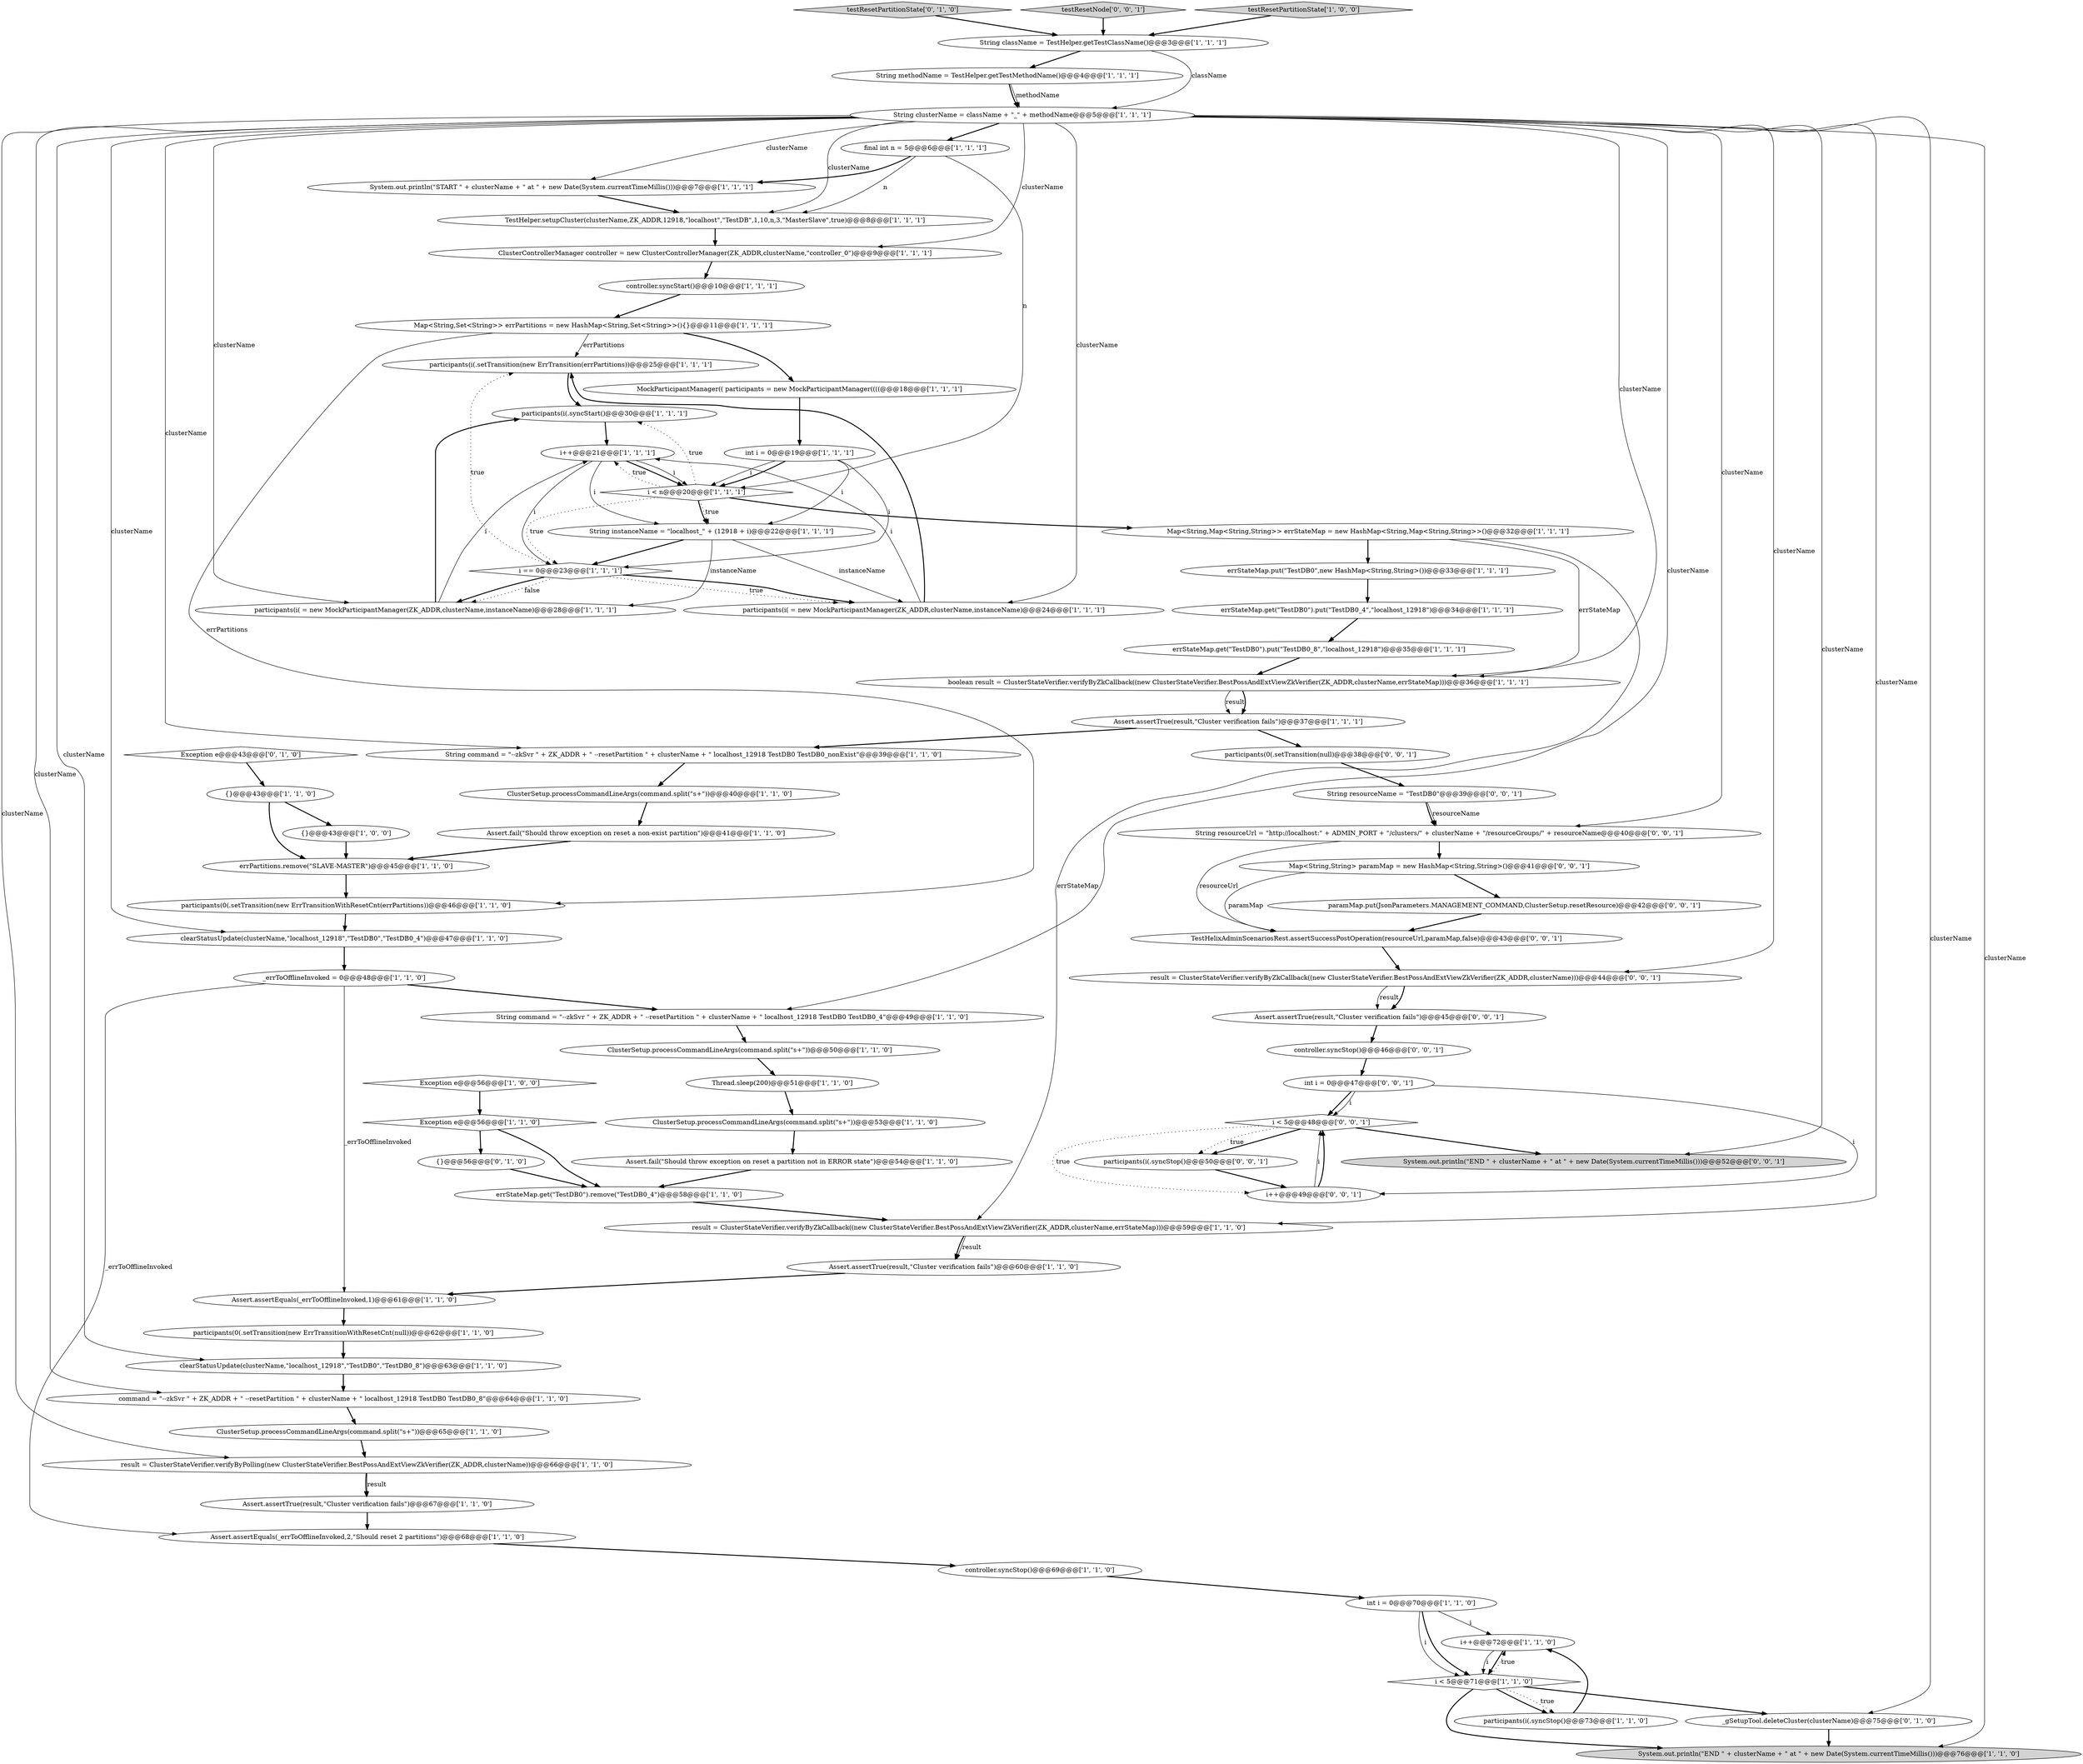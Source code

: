digraph {
20 [style = filled, label = "String methodName = TestHelper.getTestMethodName()@@@4@@@['1', '1', '1']", fillcolor = white, shape = ellipse image = "AAA0AAABBB1BBB"];
54 [style = filled, label = "ClusterSetup.processCommandLineArgs(command.split(\"\s+\"))@@@50@@@['1', '1', '0']", fillcolor = white, shape = ellipse image = "AAA0AAABBB1BBB"];
35 [style = filled, label = "Assert.assertTrue(result,\"Cluster verification fails\")@@@67@@@['1', '1', '0']", fillcolor = white, shape = ellipse image = "AAA0AAABBB1BBB"];
36 [style = filled, label = "{}@@@43@@@['1', '1', '0']", fillcolor = white, shape = ellipse image = "AAA0AAABBB1BBB"];
26 [style = filled, label = "String command = \"--zkSvr \" + ZK_ADDR + \" --resetPartition \" + clusterName + \" localhost_12918 TestDB0 TestDB0_nonExist\"@@@39@@@['1', '1', '0']", fillcolor = white, shape = ellipse image = "AAA0AAABBB1BBB"];
42 [style = filled, label = "String instanceName = \"localhost_\" + (12918 + i)@@@22@@@['1', '1', '1']", fillcolor = white, shape = ellipse image = "AAA0AAABBB1BBB"];
47 [style = filled, label = "Assert.assertEquals(_errToOfflineInvoked,2,\"Should reset 2 partitions\")@@@68@@@['1', '1', '0']", fillcolor = white, shape = ellipse image = "AAA0AAABBB1BBB"];
61 [style = filled, label = "testResetPartitionState['0', '1', '0']", fillcolor = lightgray, shape = diamond image = "AAA0AAABBB2BBB"];
66 [style = filled, label = "testResetNode['0', '0', '1']", fillcolor = lightgray, shape = diamond image = "AAA0AAABBB3BBB"];
32 [style = filled, label = "Assert.assertEquals(_errToOfflineInvoked,1)@@@61@@@['1', '1', '0']", fillcolor = white, shape = ellipse image = "AAA0AAABBB1BBB"];
75 [style = filled, label = "controller.syncStop()@@@46@@@['0', '0', '1']", fillcolor = white, shape = ellipse image = "AAA0AAABBB3BBB"];
22 [style = filled, label = "Assert.assertTrue(result,\"Cluster verification fails\")@@@37@@@['1', '1', '1']", fillcolor = white, shape = ellipse image = "AAA0AAABBB1BBB"];
63 [style = filled, label = "i < 5@@@48@@@['0', '0', '1']", fillcolor = white, shape = diamond image = "AAA0AAABBB3BBB"];
6 [style = filled, label = "Map<String,Set<String>> errPartitions = new HashMap<String,Set<String>>(){}@@@11@@@['1', '1', '1']", fillcolor = white, shape = ellipse image = "AAA0AAABBB1BBB"];
27 [style = filled, label = "errPartitions.remove(\"SLAVE-MASTER\")@@@45@@@['1', '1', '0']", fillcolor = white, shape = ellipse image = "AAA0AAABBB1BBB"];
46 [style = filled, label = "command = \"--zkSvr \" + ZK_ADDR + \" --resetPartition \" + clusterName + \" localhost_12918 TestDB0 TestDB0_8\"@@@64@@@['1', '1', '0']", fillcolor = white, shape = ellipse image = "AAA0AAABBB1BBB"];
14 [style = filled, label = "ClusterSetup.processCommandLineArgs(command.split(\"\s+\"))@@@40@@@['1', '1', '0']", fillcolor = white, shape = ellipse image = "AAA0AAABBB1BBB"];
9 [style = filled, label = "clearStatusUpdate(clusterName,\"localhost_12918\",\"TestDB0\",\"TestDB0_8\")@@@63@@@['1', '1', '0']", fillcolor = white, shape = ellipse image = "AAA0AAABBB1BBB"];
2 [style = filled, label = "System.out.println(\"START \" + clusterName + \" at \" + new Date(System.currentTimeMillis()))@@@7@@@['1', '1', '1']", fillcolor = white, shape = ellipse image = "AAA0AAABBB1BBB"];
19 [style = filled, label = "testResetPartitionState['1', '0', '0']", fillcolor = lightgray, shape = diamond image = "AAA0AAABBB1BBB"];
21 [style = filled, label = "i == 0@@@23@@@['1', '1', '1']", fillcolor = white, shape = diamond image = "AAA0AAABBB1BBB"];
56 [style = filled, label = "String className = TestHelper.getTestClassName()@@@3@@@['1', '1', '1']", fillcolor = white, shape = ellipse image = "AAA0AAABBB1BBB"];
60 [style = filled, label = "Exception e@@@43@@@['0', '1', '0']", fillcolor = white, shape = diamond image = "AAA0AAABBB2BBB"];
41 [style = filled, label = "participants(0(.setTransition(new ErrTransitionWithResetCnt(errPartitions))@@@46@@@['1', '1', '0']", fillcolor = white, shape = ellipse image = "AAA0AAABBB1BBB"];
10 [style = filled, label = "String clusterName = className + \"_\" + methodName@@@5@@@['1', '1', '1']", fillcolor = white, shape = ellipse image = "AAA0AAABBB1BBB"];
40 [style = filled, label = "controller.syncStop()@@@69@@@['1', '1', '0']", fillcolor = white, shape = ellipse image = "AAA0AAABBB1BBB"];
55 [style = filled, label = "Assert.assertTrue(result,\"Cluster verification fails\")@@@60@@@['1', '1', '0']", fillcolor = white, shape = ellipse image = "AAA0AAABBB1BBB"];
59 [style = filled, label = "{}@@@56@@@['0', '1', '0']", fillcolor = white, shape = ellipse image = "AAA0AAABBB2BBB"];
0 [style = filled, label = "String command = \"--zkSvr \" + ZK_ADDR + \" --resetPartition \" + clusterName + \" localhost_12918 TestDB0 TestDB0_4\"@@@49@@@['1', '1', '0']", fillcolor = white, shape = ellipse image = "AAA0AAABBB1BBB"];
31 [style = filled, label = "_errToOfflineInvoked = 0@@@48@@@['1', '1', '0']", fillcolor = white, shape = ellipse image = "AAA0AAABBB1BBB"];
45 [style = filled, label = "participants(i( = new MockParticipantManager(ZK_ADDR,clusterName,instanceName)@@@24@@@['1', '1', '1']", fillcolor = white, shape = ellipse image = "AAA0AAABBB1BBB"];
67 [style = filled, label = "String resourceName = \"TestDB0\"@@@39@@@['0', '0', '1']", fillcolor = white, shape = ellipse image = "AAA0AAABBB3BBB"];
29 [style = filled, label = "Map<String,Map<String,String>> errStateMap = new HashMap<String,Map<String,String>>()@@@32@@@['1', '1', '1']", fillcolor = white, shape = ellipse image = "AAA0AAABBB1BBB"];
12 [style = filled, label = "i++@@@21@@@['1', '1', '1']", fillcolor = white, shape = ellipse image = "AAA0AAABBB1BBB"];
8 [style = filled, label = "Assert.fail(\"Should throw exception on reset a non-exist partition\")@@@41@@@['1', '1', '0']", fillcolor = white, shape = ellipse image = "AAA0AAABBB1BBB"];
76 [style = filled, label = "i++@@@49@@@['0', '0', '1']", fillcolor = white, shape = ellipse image = "AAA0AAABBB3BBB"];
38 [style = filled, label = "errStateMap.get(\"TestDB0\").remove(\"TestDB0_4\")@@@58@@@['1', '1', '0']", fillcolor = white, shape = ellipse image = "AAA0AAABBB1BBB"];
49 [style = filled, label = "i++@@@72@@@['1', '1', '0']", fillcolor = white, shape = ellipse image = "AAA0AAABBB1BBB"];
3 [style = filled, label = "participants(i(.setTransition(new ErrTransition(errPartitions))@@@25@@@['1', '1', '1']", fillcolor = white, shape = ellipse image = "AAA0AAABBB1BBB"];
28 [style = filled, label = "errStateMap.get(\"TestDB0\").put(\"TestDB0_4\",\"localhost_12918\")@@@34@@@['1', '1', '1']", fillcolor = white, shape = ellipse image = "AAA0AAABBB1BBB"];
34 [style = filled, label = "ClusterSetup.processCommandLineArgs(command.split(\"\s+\"))@@@65@@@['1', '1', '0']", fillcolor = white, shape = ellipse image = "AAA0AAABBB1BBB"];
51 [style = filled, label = "final int n = 5@@@6@@@['1', '1', '1']", fillcolor = white, shape = ellipse image = "AAA0AAABBB1BBB"];
48 [style = filled, label = "int i = 0@@@19@@@['1', '1', '1']", fillcolor = white, shape = ellipse image = "AAA0AAABBB1BBB"];
52 [style = filled, label = "MockParticipantManager(( participants = new MockParticipantManager((((@@@18@@@['1', '1', '1']", fillcolor = white, shape = ellipse image = "AAA0AAABBB1BBB"];
65 [style = filled, label = "String resourceUrl = \"http://localhost:\" + ADMIN_PORT + \"/clusters/\" + clusterName + \"/resourceGroups/\" + resourceName@@@40@@@['0', '0', '1']", fillcolor = white, shape = ellipse image = "AAA0AAABBB3BBB"];
69 [style = filled, label = "participants(0(.setTransition(null)@@@38@@@['0', '0', '1']", fillcolor = white, shape = ellipse image = "AAA0AAABBB3BBB"];
73 [style = filled, label = "System.out.println(\"END \" + clusterName + \" at \" + new Date(System.currentTimeMillis()))@@@52@@@['0', '0', '1']", fillcolor = lightgray, shape = ellipse image = "AAA0AAABBB3BBB"];
43 [style = filled, label = "errStateMap.put(\"TestDB0\",new HashMap<String,String>())@@@33@@@['1', '1', '1']", fillcolor = white, shape = ellipse image = "AAA0AAABBB1BBB"];
7 [style = filled, label = "ClusterControllerManager controller = new ClusterControllerManager(ZK_ADDR,clusterName,\"controller_0\")@@@9@@@['1', '1', '1']", fillcolor = white, shape = ellipse image = "AAA0AAABBB1BBB"];
53 [style = filled, label = "participants(i( = new MockParticipantManager(ZK_ADDR,clusterName,instanceName)@@@28@@@['1', '1', '1']", fillcolor = white, shape = ellipse image = "AAA0AAABBB1BBB"];
37 [style = filled, label = "System.out.println(\"END \" + clusterName + \" at \" + new Date(System.currentTimeMillis()))@@@76@@@['1', '1', '0']", fillcolor = lightgray, shape = ellipse image = "AAA0AAABBB1BBB"];
70 [style = filled, label = "paramMap.put(JsonParameters.MANAGEMENT_COMMAND,ClusterSetup.resetResource)@@@42@@@['0', '0', '1']", fillcolor = white, shape = ellipse image = "AAA0AAABBB3BBB"];
13 [style = filled, label = "result = ClusterStateVerifier.verifyByZkCallback((new ClusterStateVerifier.BestPossAndExtViewZkVerifier(ZK_ADDR,clusterName,errStateMap)))@@@59@@@['1', '1', '0']", fillcolor = white, shape = ellipse image = "AAA0AAABBB1BBB"];
18 [style = filled, label = "Assert.fail(\"Should throw exception on reset a partition not in ERROR state\")@@@54@@@['1', '1', '0']", fillcolor = white, shape = ellipse image = "AAA0AAABBB1BBB"];
17 [style = filled, label = "clearStatusUpdate(clusterName,\"localhost_12918\",\"TestDB0\",\"TestDB0_4\")@@@47@@@['1', '1', '0']", fillcolor = white, shape = ellipse image = "AAA0AAABBB1BBB"];
15 [style = filled, label = "{}@@@43@@@['1', '0', '0']", fillcolor = white, shape = ellipse image = "AAA0AAABBB1BBB"];
77 [style = filled, label = "int i = 0@@@47@@@['0', '0', '1']", fillcolor = white, shape = ellipse image = "AAA0AAABBB3BBB"];
58 [style = filled, label = "i < 5@@@71@@@['1', '1', '0']", fillcolor = white, shape = diamond image = "AAA0AAABBB1BBB"];
44 [style = filled, label = "i < n@@@20@@@['1', '1', '1']", fillcolor = white, shape = diamond image = "AAA0AAABBB1BBB"];
25 [style = filled, label = "int i = 0@@@70@@@['1', '1', '0']", fillcolor = white, shape = ellipse image = "AAA0AAABBB1BBB"];
16 [style = filled, label = "ClusterSetup.processCommandLineArgs(command.split(\"\s+\"))@@@53@@@['1', '1', '0']", fillcolor = white, shape = ellipse image = "AAA0AAABBB1BBB"];
5 [style = filled, label = "participants(0(.setTransition(new ErrTransitionWithResetCnt(null))@@@62@@@['1', '1', '0']", fillcolor = white, shape = ellipse image = "AAA0AAABBB1BBB"];
1 [style = filled, label = "participants(i(.syncStart()@@@30@@@['1', '1', '1']", fillcolor = white, shape = ellipse image = "AAA0AAABBB1BBB"];
11 [style = filled, label = "controller.syncStart()@@@10@@@['1', '1', '1']", fillcolor = white, shape = ellipse image = "AAA0AAABBB1BBB"];
4 [style = filled, label = "Exception e@@@56@@@['1', '0', '0']", fillcolor = white, shape = diamond image = "AAA0AAABBB1BBB"];
33 [style = filled, label = "TestHelper.setupCluster(clusterName,ZK_ADDR,12918,\"localhost\",\"TestDB\",1,10,n,3,\"MasterSlave\",true)@@@8@@@['1', '1', '1']", fillcolor = white, shape = ellipse image = "AAA0AAABBB1BBB"];
50 [style = filled, label = "Thread.sleep(200)@@@51@@@['1', '1', '0']", fillcolor = white, shape = ellipse image = "AAA0AAABBB1BBB"];
24 [style = filled, label = "boolean result = ClusterStateVerifier.verifyByZkCallback((new ClusterStateVerifier.BestPossAndExtViewZkVerifier(ZK_ADDR,clusterName,errStateMap)))@@@36@@@['1', '1', '1']", fillcolor = white, shape = ellipse image = "AAA0AAABBB1BBB"];
23 [style = filled, label = "errStateMap.get(\"TestDB0\").put(\"TestDB0_8\",\"localhost_12918\")@@@35@@@['1', '1', '1']", fillcolor = white, shape = ellipse image = "AAA0AAABBB1BBB"];
57 [style = filled, label = "result = ClusterStateVerifier.verifyByPolling(new ClusterStateVerifier.BestPossAndExtViewZkVerifier(ZK_ADDR,clusterName))@@@66@@@['1', '1', '0']", fillcolor = white, shape = ellipse image = "AAA0AAABBB1BBB"];
71 [style = filled, label = "participants(i(.syncStop()@@@50@@@['0', '0', '1']", fillcolor = white, shape = ellipse image = "AAA0AAABBB3BBB"];
64 [style = filled, label = "result = ClusterStateVerifier.verifyByZkCallback((new ClusterStateVerifier.BestPossAndExtViewZkVerifier(ZK_ADDR,clusterName)))@@@44@@@['0', '0', '1']", fillcolor = white, shape = ellipse image = "AAA0AAABBB3BBB"];
62 [style = filled, label = "_gSetupTool.deleteCluster(clusterName)@@@75@@@['0', '1', '0']", fillcolor = white, shape = ellipse image = "AAA1AAABBB2BBB"];
72 [style = filled, label = "Map<String,String> paramMap = new HashMap<String,String>()@@@41@@@['0', '0', '1']", fillcolor = white, shape = ellipse image = "AAA0AAABBB3BBB"];
74 [style = filled, label = "TestHelixAdminScenariosRest.assertSuccessPostOperation(resourceUrl,paramMap,false)@@@43@@@['0', '0', '1']", fillcolor = white, shape = ellipse image = "AAA0AAABBB3BBB"];
39 [style = filled, label = "Exception e@@@56@@@['1', '1', '0']", fillcolor = white, shape = diamond image = "AAA0AAABBB1BBB"];
30 [style = filled, label = "participants(i(.syncStop()@@@73@@@['1', '1', '0']", fillcolor = white, shape = ellipse image = "AAA0AAABBB1BBB"];
68 [style = filled, label = "Assert.assertTrue(result,\"Cluster verification fails\")@@@45@@@['0', '0', '1']", fillcolor = white, shape = ellipse image = "AAA0AAABBB3BBB"];
63->71 [style = bold, label=""];
10->73 [style = solid, label="clusterName"];
25->58 [style = bold, label=""];
9->46 [style = bold, label=""];
10->65 [style = solid, label="clusterName"];
74->64 [style = bold, label=""];
20->10 [style = bold, label=""];
44->42 [style = bold, label=""];
20->10 [style = solid, label="methodName"];
57->35 [style = bold, label=""];
77->63 [style = bold, label=""];
64->68 [style = solid, label="result"];
43->28 [style = bold, label=""];
10->62 [style = solid, label="clusterName"];
67->65 [style = solid, label="resourceName"];
44->12 [style = dotted, label="true"];
7->11 [style = bold, label=""];
10->13 [style = solid, label="clusterName"];
42->21 [style = bold, label=""];
58->37 [style = bold, label=""];
48->44 [style = solid, label="i"];
57->35 [style = solid, label="result"];
44->21 [style = dotted, label="true"];
3->1 [style = bold, label=""];
25->58 [style = solid, label="i"];
10->37 [style = solid, label="clusterName"];
58->62 [style = bold, label=""];
6->41 [style = solid, label="errPartitions"];
18->38 [style = bold, label=""];
14->8 [style = bold, label=""];
2->33 [style = bold, label=""];
10->46 [style = solid, label="clusterName"];
50->16 [style = bold, label=""];
10->17 [style = solid, label="clusterName"];
31->32 [style = solid, label="_errToOfflineInvoked"];
77->63 [style = solid, label="i"];
10->0 [style = solid, label="clusterName"];
40->25 [style = bold, label=""];
63->71 [style = dotted, label="true"];
44->42 [style = dotted, label="true"];
76->63 [style = solid, label="i"];
63->73 [style = bold, label=""];
48->42 [style = solid, label="i"];
1->12 [style = bold, label=""];
64->68 [style = bold, label=""];
55->32 [style = bold, label=""];
48->44 [style = bold, label=""];
11->6 [style = bold, label=""];
76->63 [style = bold, label=""];
25->49 [style = solid, label="i"];
10->51 [style = bold, label=""];
63->76 [style = dotted, label="true"];
8->27 [style = bold, label=""];
22->69 [style = bold, label=""];
65->74 [style = solid, label="resourceUrl"];
21->45 [style = dotted, label="true"];
47->40 [style = bold, label=""];
49->58 [style = solid, label="i"];
44->29 [style = bold, label=""];
21->53 [style = dotted, label="false"];
19->56 [style = bold, label=""];
49->58 [style = bold, label=""];
10->57 [style = solid, label="clusterName"];
12->44 [style = bold, label=""];
65->72 [style = bold, label=""];
12->42 [style = solid, label="i"];
10->45 [style = solid, label="clusterName"];
21->53 [style = bold, label=""];
12->21 [style = solid, label="i"];
29->24 [style = solid, label="errStateMap"];
54->50 [style = bold, label=""];
51->2 [style = bold, label=""];
35->47 [style = bold, label=""];
21->45 [style = bold, label=""];
39->59 [style = bold, label=""];
59->38 [style = bold, label=""];
27->41 [style = bold, label=""];
48->21 [style = solid, label="i"];
30->49 [style = bold, label=""];
10->33 [style = solid, label="clusterName"];
46->34 [style = bold, label=""];
67->65 [style = bold, label=""];
21->3 [style = dotted, label="true"];
45->12 [style = solid, label="i"];
28->23 [style = bold, label=""];
33->7 [style = bold, label=""];
42->53 [style = solid, label="instanceName"];
31->47 [style = solid, label="_errToOfflineInvoked"];
10->26 [style = solid, label="clusterName"];
6->3 [style = solid, label="errPartitions"];
56->10 [style = solid, label="className"];
56->20 [style = bold, label=""];
26->14 [style = bold, label=""];
38->13 [style = bold, label=""];
13->55 [style = solid, label="result"];
66->56 [style = bold, label=""];
53->1 [style = bold, label=""];
70->74 [style = bold, label=""];
13->55 [style = bold, label=""];
68->75 [style = bold, label=""];
71->76 [style = bold, label=""];
61->56 [style = bold, label=""];
52->48 [style = bold, label=""];
51->33 [style = solid, label="n"];
12->44 [style = solid, label="i"];
24->22 [style = solid, label="result"];
10->24 [style = solid, label="clusterName"];
42->45 [style = solid, label="instanceName"];
41->17 [style = bold, label=""];
10->64 [style = solid, label="clusterName"];
36->27 [style = bold, label=""];
10->9 [style = solid, label="clusterName"];
69->67 [style = bold, label=""];
36->15 [style = bold, label=""];
23->24 [style = bold, label=""];
0->54 [style = bold, label=""];
32->5 [style = bold, label=""];
51->44 [style = solid, label="n"];
62->37 [style = bold, label=""];
16->18 [style = bold, label=""];
53->12 [style = solid, label="i"];
39->38 [style = bold, label=""];
4->39 [style = bold, label=""];
72->74 [style = solid, label="paramMap"];
5->9 [style = bold, label=""];
29->13 [style = solid, label="errStateMap"];
24->22 [style = bold, label=""];
45->3 [style = bold, label=""];
34->57 [style = bold, label=""];
15->27 [style = bold, label=""];
6->52 [style = bold, label=""];
29->43 [style = bold, label=""];
10->2 [style = solid, label="clusterName"];
60->36 [style = bold, label=""];
22->26 [style = bold, label=""];
44->1 [style = dotted, label="true"];
77->76 [style = solid, label="i"];
58->30 [style = bold, label=""];
72->70 [style = bold, label=""];
10->53 [style = solid, label="clusterName"];
58->30 [style = dotted, label="true"];
58->49 [style = dotted, label="true"];
10->7 [style = solid, label="clusterName"];
75->77 [style = bold, label=""];
31->0 [style = bold, label=""];
17->31 [style = bold, label=""];
}
